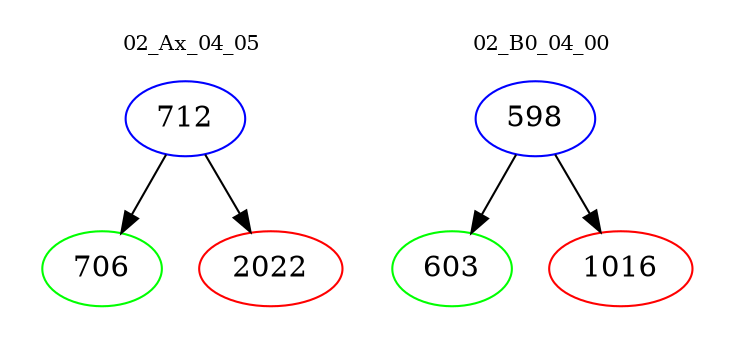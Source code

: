 digraph{
subgraph cluster_0 {
color = white
label = "02_Ax_04_05";
fontsize=10;
T0_712 [label="712", color="blue"]
T0_712 -> T0_706 [color="black"]
T0_706 [label="706", color="green"]
T0_712 -> T0_2022 [color="black"]
T0_2022 [label="2022", color="red"]
}
subgraph cluster_1 {
color = white
label = "02_B0_04_00";
fontsize=10;
T1_598 [label="598", color="blue"]
T1_598 -> T1_603 [color="black"]
T1_603 [label="603", color="green"]
T1_598 -> T1_1016 [color="black"]
T1_1016 [label="1016", color="red"]
}
}
